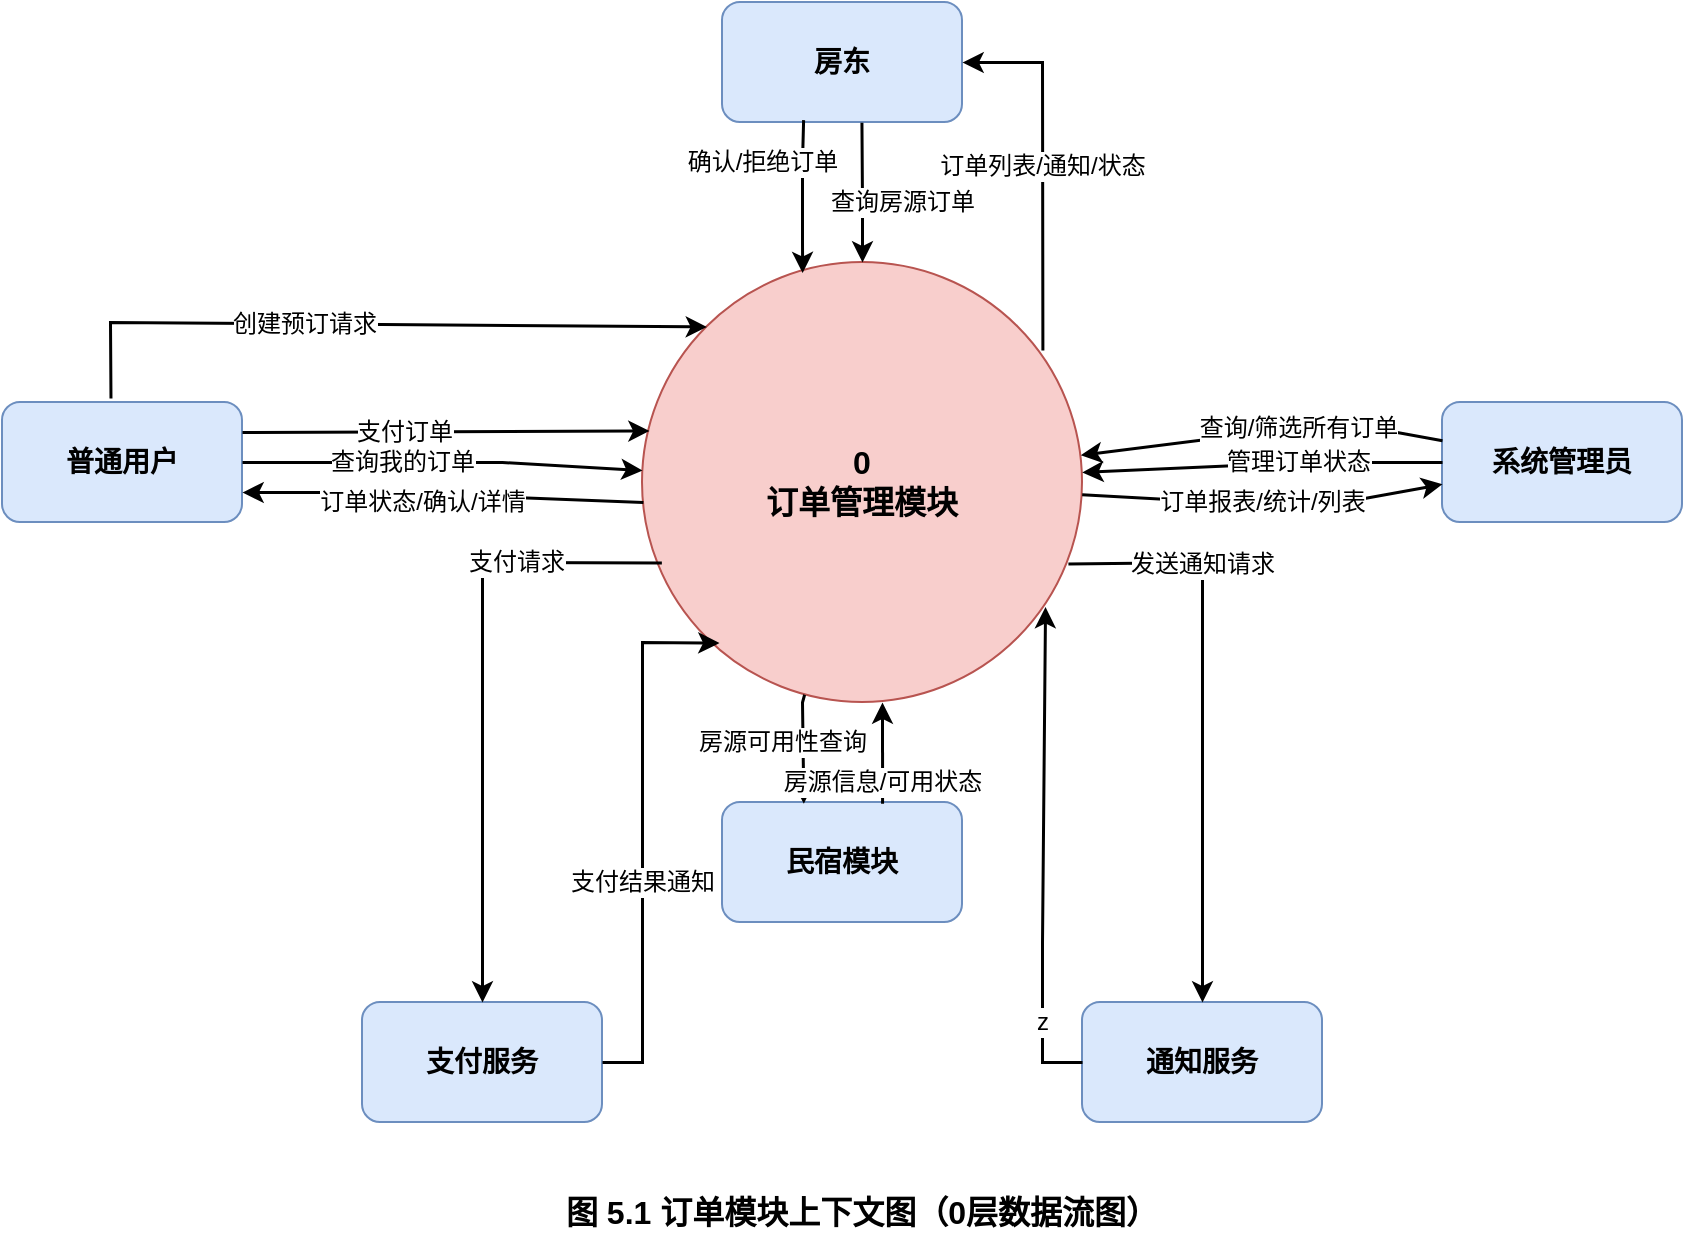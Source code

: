 <mxfile version="26.2.2">
  <diagram id="order_context_dfd" name="订单模块上下文图">
    <mxGraphModel dx="1212" dy="719" grid="1" gridSize="10" guides="1" tooltips="1" connect="1" arrows="1" fold="1" page="1" pageScale="1" pageWidth="1169" pageHeight="827" math="0" shadow="0">
      <root>
        <mxCell id="0" />
        <mxCell id="1" parent="0" />
        <mxCell id="entity-user" value="普通用户" style="shape=rectangle;rounded=1;whiteSpace=wrap;html=1;fontSize=14;fontStyle=1;fillColor=#dae8fc;strokeColor=#6c8ebf;" parent="1" vertex="1">
          <mxGeometry x="80" y="280" width="120" height="60" as="geometry" />
        </mxCell>
        <mxCell id="entity-host" value="房东" style="shape=rectangle;rounded=1;whiteSpace=wrap;html=1;fontSize=14;fontStyle=1;fillColor=#dae8fc;strokeColor=#6c8ebf;" parent="1" vertex="1">
          <mxGeometry x="440" y="80" width="120" height="60" as="geometry" />
        </mxCell>
        <mxCell id="entity-admin" value="系统管理员" style="shape=rectangle;rounded=1;whiteSpace=wrap;html=1;fontSize=14;fontStyle=1;fillColor=#dae8fc;strokeColor=#6c8ebf;" parent="1" vertex="1">
          <mxGeometry x="800" y="280" width="120" height="60" as="geometry" />
        </mxCell>
        <mxCell id="entity-homestay" value="民宿模块" style="shape=rectangle;rounded=1;whiteSpace=wrap;html=1;fontSize=14;fontStyle=1;fillColor=#dae8fc;strokeColor=#6c8ebf;" parent="1" vertex="1">
          <mxGeometry x="440" y="480" width="120" height="60" as="geometry" />
        </mxCell>
        <mxCell id="entity-payment" value="支付服务" style="shape=rectangle;rounded=1;whiteSpace=wrap;html=1;fontSize=14;fontStyle=1;fillColor=#dae8fc;strokeColor=#6c8ebf;" parent="1" vertex="1">
          <mxGeometry x="260" y="580" width="120" height="60" as="geometry" />
        </mxCell>
        <mxCell id="entity-notification" value="通知服务" style="shape=rectangle;rounded=1;whiteSpace=wrap;html=1;fontSize=14;fontStyle=1;fillColor=#dae8fc;strokeColor=#6c8ebf;" parent="1" vertex="1">
          <mxGeometry x="620" y="580" width="120" height="60" as="geometry" />
        </mxCell>
        <mxCell id="process-order" value="0&#xa;订单管理模块" style="ellipse;whiteSpace=wrap;html=1;aspect=fixed;fontSize=16;fontStyle=1;verticalAlign=middle;fillColor=#f8cecc;strokeColor=#b85450;" parent="1" vertex="1">
          <mxGeometry x="400" y="210" width="220" height="220" as="geometry" />
        </mxCell>
        <mxCell id="flow-user-create" value="创建预订请求" style="endArrow=classic;html=1;rounded=0;fontSize=12;strokeWidth=1.5;exitX=0.452;exitY=-0.034;exitDx=0;exitDy=0;exitPerimeter=0;entryX=0;entryY=0;entryDx=0;entryDy=0;" parent="1" source="entity-user" target="process-order" edge="1">
          <mxGeometry x="-0.2" relative="1" as="geometry">
            <Array as="points">
              <mxPoint x="134" y="240" />
            </Array>
            <mxPoint as="offset" />
          </mxGeometry>
        </mxCell>
        <mxCell id="flow-user-pay" value="支付订单" style="endArrow=classic;html=1;rounded=0;fontSize=12;strokeWidth=1.5;exitX=1;exitY=0.25;exitDx=0;exitDy=0;entryX=0.016;entryY=0.383;entryDx=0;entryDy=0;entryPerimeter=0;" parent="1" source="entity-user" target="process-order" edge="1">
          <mxGeometry x="-0.2" relative="1" as="geometry">
            <Array as="points" />
            <mxPoint as="offset" />
          </mxGeometry>
        </mxCell>
        <mxCell id="flow-user-query" value="查询我的订单" style="endArrow=classic;html=1;rounded=0;fontSize=12;strokeWidth=1.5;exitX=1;exitY=0.5;exitDx=0;exitDy=0;" parent="1" source="entity-user" edge="1">
          <mxGeometry x="-0.2" relative="1" as="geometry">
            <Array as="points">
              <mxPoint x="250" y="310" />
              <mxPoint x="330" y="310" />
            </Array>
            <mxPoint as="offset" />
            <mxPoint x="400" y="314" as="targetPoint" />
          </mxGeometry>
        </mxCell>
        <mxCell id="flow-order-user" value="订单状态/确认/详情" style="endArrow=classic;html=1;rounded=0;fontSize=12;strokeWidth=1.5;entryX=1;entryY=0.75;entryDx=0;entryDy=0;" parent="1" source="process-order" target="entity-user" edge="1">
          <mxGeometry x="0.1" y="4" relative="1" as="geometry">
            <Array as="points">
              <mxPoint x="400" y="330" />
              <mxPoint x="270" y="325" />
            </Array>
            <mxPoint as="offset" />
          </mxGeometry>
        </mxCell>
        <mxCell id="flow-host-order" value="查询房源订单" style="endArrow=classic;html=1;rounded=0;fontSize=12;strokeWidth=1.5;entryX=0.5;entryY=0;entryDx=0;entryDy=0;exitX=0.581;exitY=1.002;exitDx=0;exitDy=0;exitPerimeter=0;" parent="1" source="entity-host" target="process-order" edge="1">
          <mxGeometry x="0.141" y="20" relative="1" as="geometry">
            <Array as="points">
              <mxPoint x="510" y="180" />
            </Array>
            <mxPoint as="offset" />
          </mxGeometry>
        </mxCell>
        <mxCell id="flow-host-confirm" value="确认/拒绝订单" style="endArrow=classic;html=1;rounded=0;fontSize=12;strokeWidth=1.5;exitX=0.338;exitY=0.98;exitDx=0;exitDy=0;exitPerimeter=0;entryX=0.364;entryY=0.024;entryDx=0;entryDy=0;entryPerimeter=0;" parent="1" source="entity-host" target="process-order" edge="1">
          <mxGeometry x="-0.434" y="-20" relative="1" as="geometry">
            <Array as="points">
              <mxPoint x="480" y="160" />
              <mxPoint x="480" y="190" />
              <mxPoint x="480" y="200" />
            </Array>
            <mxPoint as="offset" />
          </mxGeometry>
        </mxCell>
        <mxCell id="flow-order-host" value="订单列表/通知/状态" style="endArrow=classic;html=1;rounded=0;fontSize=12;strokeWidth=1.5;exitX=0.91;exitY=0.2;exitDx=0;exitDy=0;exitPerimeter=0;" parent="1" source="process-order" target="entity-host" edge="1">
          <mxGeometry relative="1" as="geometry">
            <Array as="points">
              <mxPoint x="600" y="110" />
              <mxPoint x="570" y="110" />
            </Array>
          </mxGeometry>
        </mxCell>
        <mxCell id="flow-admin-query" value="查询/筛选所有订单" style="endArrow=classic;html=1;rounded=0;fontSize=12;strokeWidth=1.5;" parent="1" source="entity-admin" target="process-order" edge="1">
          <mxGeometry x="-0.2" relative="1" as="geometry">
            <Array as="points">
              <mxPoint x="750" y="290" />
            </Array>
            <mxPoint as="offset" />
          </mxGeometry>
        </mxCell>
        <mxCell id="flow-admin-manage" value="管理订单状态" style="endArrow=classic;html=1;rounded=0;fontSize=12;strokeWidth=1.5;" parent="1" source="entity-admin" target="process-order" edge="1">
          <mxGeometry x="-0.2" relative="1" as="geometry">
            <Array as="points">
              <mxPoint x="730" y="310" />
            </Array>
            <mxPoint as="offset" />
          </mxGeometry>
        </mxCell>
        <mxCell id="flow-order-admin" value="订单报表/统计/列表" style="endArrow=classic;html=1;rounded=0;fontSize=12;strokeWidth=1.5;" parent="1" source="process-order" target="entity-admin" edge="1">
          <mxGeometry relative="1" as="geometry">
            <Array as="points">
              <mxPoint x="690" y="330" />
              <mxPoint x="750" y="330" />
            </Array>
          </mxGeometry>
        </mxCell>
        <mxCell id="flow-order-homestay" value="房源可用性查询" style="endArrow=classic;html=1;rounded=0;fontSize=12;strokeWidth=1.5;entryX=0.339;entryY=0.011;entryDx=0;entryDy=0;entryPerimeter=0;" parent="1" source="process-order" target="entity-homestay" edge="1">
          <mxGeometry x="-0.127" y="-10" relative="1" as="geometry">
            <Array as="points">
              <mxPoint x="480" y="430" />
            </Array>
            <mxPoint as="offset" />
          </mxGeometry>
        </mxCell>
        <mxCell id="flow-homestay-order" value="房源信息/可用状态" style="endArrow=classic;html=1;rounded=0;fontSize=12;strokeWidth=1.5;exitX=0.667;exitY=0.011;exitDx=0;exitDy=0;exitPerimeter=0;" parent="1" source="entity-homestay" target="process-order" edge="1">
          <mxGeometry x="-0.583" relative="1" as="geometry">
            <Array as="points">
              <mxPoint x="520" y="430" />
            </Array>
            <mxPoint as="offset" />
          </mxGeometry>
        </mxCell>
        <mxCell id="flow-order-payment" value="支付请求" style="endArrow=classic;html=1;rounded=0;fontSize=12;strokeWidth=1.5;exitX=0.044;exitY=0.683;exitDx=0;exitDy=0;exitPerimeter=0;" parent="1" source="process-order" target="entity-payment" edge="1">
          <mxGeometry x="-0.527" relative="1" as="geometry">
            <Array as="points">
              <mxPoint x="320" y="360" />
              <mxPoint x="320" y="420" />
              <mxPoint x="320" y="450" />
            </Array>
            <mxPoint as="offset" />
          </mxGeometry>
        </mxCell>
        <mxCell id="flow-payment-order" value="支付结果通知" style="endArrow=classic;html=1;rounded=0;fontSize=12;strokeWidth=1.5;exitX=1;exitY=0.5;exitDx=0;exitDy=0;entryX=0.175;entryY=0.865;entryDx=0;entryDy=0;entryPerimeter=0;" parent="1" source="entity-payment" target="process-order" edge="1">
          <mxGeometry x="-0.181" relative="1" as="geometry">
            <Array as="points">
              <mxPoint x="400" y="610" />
              <mxPoint x="400" y="400" />
            </Array>
            <mxPoint as="offset" />
          </mxGeometry>
        </mxCell>
        <mxCell id="flow-order-notification" value="发送通知请求" style="endArrow=classic;html=1;rounded=0;fontSize=12;strokeWidth=1.5;exitX=0.968;exitY=0.685;exitDx=0;exitDy=0;exitPerimeter=0;" parent="1" source="process-order" target="entity-notification" edge="1">
          <mxGeometry x="-0.527" relative="1" as="geometry">
            <Array as="points">
              <mxPoint x="680" y="360" />
              <mxPoint x="680" y="450" />
            </Array>
            <mxPoint as="offset" />
          </mxGeometry>
        </mxCell>
        <mxCell id="flow-notification-order" value="z" style="endArrow=classic;html=1;rounded=0;fontSize=12;strokeWidth=1.5;entryX=0.916;entryY=0.783;entryDx=0;entryDy=0;entryPerimeter=0;" parent="1" source="entity-notification" target="process-order" edge="1">
          <mxGeometry x="-0.677" relative="1" as="geometry">
            <Array as="points">
              <mxPoint x="600" y="610" />
              <mxPoint x="600" y="550" />
            </Array>
            <mxPoint as="offset" />
          </mxGeometry>
        </mxCell>
        <mxCell id="diagram-title" value="图 5.1 订单模块上下文图（0层数据流图）" style="text;html=1;strokeColor=none;fillColor=none;align=center;verticalAlign=middle;whiteSpace=wrap;rounded=0;fontSize=16;fontStyle=1" parent="1" vertex="1">
          <mxGeometry x="335" y="670" width="350" height="30" as="geometry" />
        </mxCell>
      </root>
    </mxGraphModel>
  </diagram>
</mxfile>
